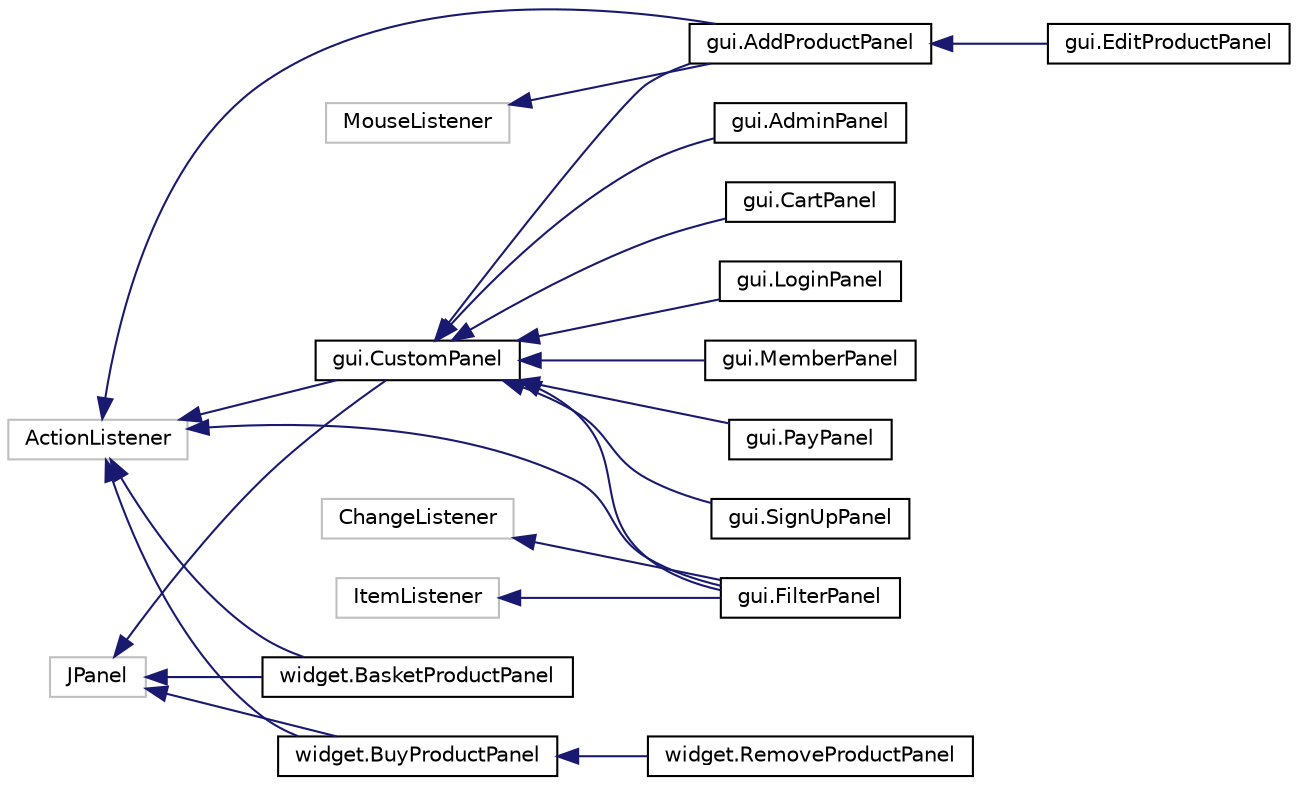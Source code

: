 digraph "Grafico della gerarchia delle classi"
{
  edge [fontname="Helvetica",fontsize="10",labelfontname="Helvetica",labelfontsize="10"];
  node [fontname="Helvetica",fontsize="10",shape=record];
  rankdir="LR";
  Node1 [label="ActionListener",height=0.2,width=0.4,color="grey75", fillcolor="white", style="filled"];
  Node1 -> Node2 [dir="back",color="midnightblue",fontsize="10",style="solid",fontname="Helvetica"];
  Node2 [label="gui.AddProductPanel",height=0.2,width=0.4,color="black", fillcolor="white", style="filled",URL="$classgui_1_1_add_product_panel.html",tooltip="Classe che implementa la schermata per l&#39;inserimento di un nuovo prodotto. "];
  Node2 -> Node3 [dir="back",color="midnightblue",fontsize="10",style="solid",fontname="Helvetica"];
  Node3 [label="gui.EditProductPanel",height=0.2,width=0.4,color="black", fillcolor="white", style="filled",URL="$classgui_1_1_edit_product_panel.html"];
  Node1 -> Node4 [dir="back",color="midnightblue",fontsize="10",style="solid",fontname="Helvetica"];
  Node4 [label="gui.CustomPanel",height=0.2,width=0.4,color="black", fillcolor="white", style="filled",URL="$classgui_1_1_custom_panel.html",tooltip="Classe che implmenta una generica schermata del programma. "];
  Node4 -> Node2 [dir="back",color="midnightblue",fontsize="10",style="solid",fontname="Helvetica"];
  Node4 -> Node5 [dir="back",color="midnightblue",fontsize="10",style="solid",fontname="Helvetica"];
  Node5 [label="gui.AdminPanel",height=0.2,width=0.4,color="black", fillcolor="white", style="filled",URL="$classgui_1_1_admin_panel.html"];
  Node4 -> Node6 [dir="back",color="midnightblue",fontsize="10",style="solid",fontname="Helvetica"];
  Node6 [label="gui.CartPanel",height=0.2,width=0.4,color="black", fillcolor="white", style="filled",URL="$classgui_1_1_cart_panel.html",tooltip="Classe che implementa la schermata di gestione dei prodotti nel carrello. "];
  Node4 -> Node7 [dir="back",color="midnightblue",fontsize="10",style="solid",fontname="Helvetica"];
  Node7 [label="gui.FilterPanel",height=0.2,width=0.4,color="black", fillcolor="white", style="filled",URL="$classgui_1_1_filter_panel.html",tooltip="Dialog per la selezione dei filtri da applicare alla visualizzazione dei prodotti. "];
  Node4 -> Node8 [dir="back",color="midnightblue",fontsize="10",style="solid",fontname="Helvetica"];
  Node8 [label="gui.LoginPanel",height=0.2,width=0.4,color="black", fillcolor="white", style="filled",URL="$classgui_1_1_login_panel.html",tooltip="Classe che implementa la schermata di login. "];
  Node4 -> Node9 [dir="back",color="midnightblue",fontsize="10",style="solid",fontname="Helvetica"];
  Node9 [label="gui.MemberPanel",height=0.2,width=0.4,color="black", fillcolor="white", style="filled",URL="$classgui_1_1_member_panel.html",tooltip="Classe che implementa la schermata per i clienti. "];
  Node4 -> Node10 [dir="back",color="midnightblue",fontsize="10",style="solid",fontname="Helvetica"];
  Node10 [label="gui.PayPanel",height=0.2,width=0.4,color="black", fillcolor="white", style="filled",URL="$classgui_1_1_pay_panel.html",tooltip="Classe che implementa la schermata di pagamento. "];
  Node4 -> Node11 [dir="back",color="midnightblue",fontsize="10",style="solid",fontname="Helvetica"];
  Node11 [label="gui.SignUpPanel",height=0.2,width=0.4,color="black", fillcolor="white", style="filled",URL="$classgui_1_1_sign_up_panel.html"];
  Node1 -> Node7 [dir="back",color="midnightblue",fontsize="10",style="solid",fontname="Helvetica"];
  Node1 -> Node12 [dir="back",color="midnightblue",fontsize="10",style="solid",fontname="Helvetica"];
  Node12 [label="widget.BasketProductPanel",height=0.2,width=0.4,color="black", fillcolor="white", style="filled",URL="$classwidget_1_1_basket_product_panel.html",tooltip="Classe che implementa un widget per la presentazione di un prodotto inserito all&#39;interno del carrello..."];
  Node1 -> Node13 [dir="back",color="midnightblue",fontsize="10",style="solid",fontname="Helvetica"];
  Node13 [label="widget.BuyProductPanel",height=0.2,width=0.4,color="black", fillcolor="white", style="filled",URL="$classwidget_1_1_buy_product_panel.html",tooltip="Classe che implementa un widget per la presentazione di un prodotto per essere acquistato. "];
  Node13 -> Node14 [dir="back",color="midnightblue",fontsize="10",style="solid",fontname="Helvetica"];
  Node14 [label="widget.RemoveProductPanel",height=0.2,width=0.4,color="black", fillcolor="white", style="filled",URL="$classwidget_1_1_remove_product_panel.html"];
  Node15 [label="ChangeListener",height=0.2,width=0.4,color="grey75", fillcolor="white", style="filled"];
  Node15 -> Node7 [dir="back",color="midnightblue",fontsize="10",style="solid",fontname="Helvetica"];
  Node16 [label="ItemListener",height=0.2,width=0.4,color="grey75", fillcolor="white", style="filled"];
  Node16 -> Node7 [dir="back",color="midnightblue",fontsize="10",style="solid",fontname="Helvetica"];
  Node17 [label="JPanel",height=0.2,width=0.4,color="grey75", fillcolor="white", style="filled"];
  Node17 -> Node4 [dir="back",color="midnightblue",fontsize="10",style="solid",fontname="Helvetica"];
  Node17 -> Node12 [dir="back",color="midnightblue",fontsize="10",style="solid",fontname="Helvetica"];
  Node17 -> Node13 [dir="back",color="midnightblue",fontsize="10",style="solid",fontname="Helvetica"];
  Node18 [label="MouseListener",height=0.2,width=0.4,color="grey75", fillcolor="white", style="filled"];
  Node18 -> Node2 [dir="back",color="midnightblue",fontsize="10",style="solid",fontname="Helvetica"];
}
